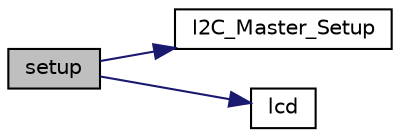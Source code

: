 digraph "setup"
{
 // LATEX_PDF_SIZE
  edge [fontname="Helvetica",fontsize="10",labelfontname="Helvetica",labelfontsize="10"];
  node [fontname="Helvetica",fontsize="10",shape=record];
  rankdir="LR";
  Node1 [label="setup",height=0.2,width=0.4,color="black", fillcolor="grey75", style="filled", fontcolor="black",tooltip="usual arduino init function"];
  Node1 -> Node2 [color="midnightblue",fontsize="10",style="solid",fontname="Helvetica"];
  Node2 [label="I2C_Master_Setup",height=0.2,width=0.4,color="black", fillcolor="white", style="filled",URL="$I2C__Master_8cpp.html#acf0a16d34f1f7fd20e9dcabc3971bfb7",tooltip="I²C master setup."];
  Node1 -> Node3 [color="midnightblue",fontsize="10",style="solid",fontname="Helvetica"];
  Node3 [label="lcd",height=0.2,width=0.4,color="black", fillcolor="white", style="filled",URL="$Controller_8ino.html#ae084e1bc8ccb35ea289ba0ca4972ea6d",tooltip="initialising display with i2c adress 0x27, 16 characters, 2 rows"];
}

